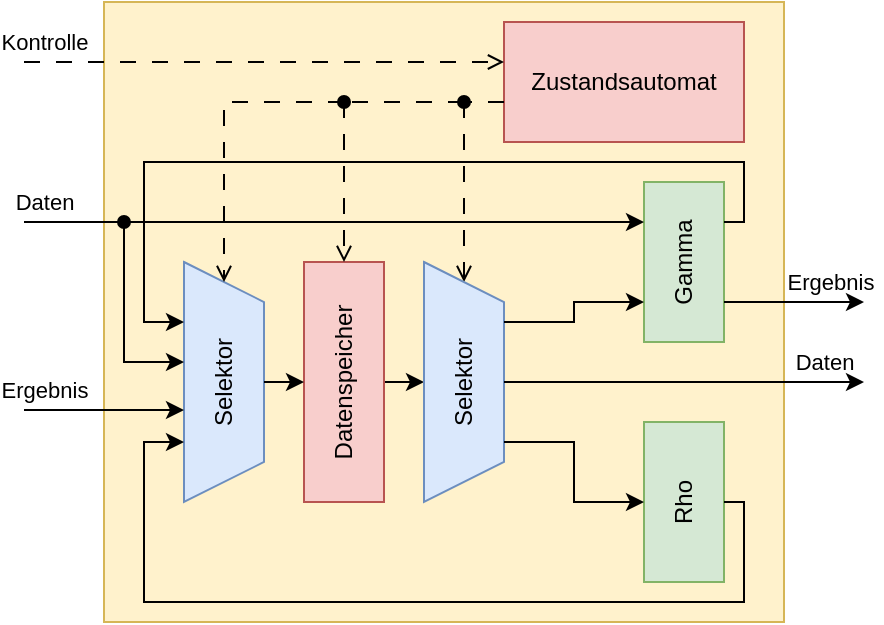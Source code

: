 <mxfile version="21.5.2" type="device">
  <diagram name="Page-1" id="16e2658f-23c8-b752-8be9-c03fbebb8bbe">
    <mxGraphModel dx="478" dy="258" grid="1" gridSize="10" guides="1" tooltips="1" connect="1" arrows="1" fold="1" page="1" pageScale="1" pageWidth="1100" pageHeight="850" background="none" math="0" shadow="0">
      <root>
        <mxCell id="0" />
        <mxCell id="1" parent="0" />
        <mxCell id="vBubRpKqPmv8FWI-1EZi-72" value="" style="rounded=0;whiteSpace=wrap;html=1;fillColor=#fff2cc;strokeColor=#d6b656;" vertex="1" parent="1">
          <mxGeometry x="250" y="120" width="340" height="310" as="geometry" />
        </mxCell>
        <mxCell id="vBubRpKqPmv8FWI-1EZi-27" value="" style="endArrow=classic;html=1;rounded=0;" edge="1" parent="1" source="vBubRpKqPmv8FWI-1EZi-22" target="vBubRpKqPmv8FWI-1EZi-24">
          <mxGeometry width="50" height="50" relative="1" as="geometry">
            <mxPoint x="230" y="350" as="sourcePoint" />
            <mxPoint x="280" y="300" as="targetPoint" />
          </mxGeometry>
        </mxCell>
        <mxCell id="vBubRpKqPmv8FWI-1EZi-29" value="" style="endArrow=open;html=1;rounded=0;dashed=1;dashPattern=8 8;endFill=0;" edge="1" parent="1" target="vBubRpKqPmv8FWI-1EZi-24">
          <mxGeometry width="50" height="50" relative="1" as="geometry">
            <mxPoint x="430" y="170" as="sourcePoint" />
            <mxPoint x="290" y="190" as="targetPoint" />
            <Array as="points">
              <mxPoint x="430" y="220" />
            </Array>
          </mxGeometry>
        </mxCell>
        <mxCell id="vBubRpKqPmv8FWI-1EZi-37" value="" style="group" vertex="1" connectable="0" parent="1">
          <mxGeometry x="350" y="250" width="40" height="120" as="geometry" />
        </mxCell>
        <mxCell id="vBubRpKqPmv8FWI-1EZi-22" value="" style="rounded=0;whiteSpace=wrap;html=1;fillColor=#f8cecc;strokeColor=#b85450;" vertex="1" parent="vBubRpKqPmv8FWI-1EZi-37">
          <mxGeometry width="40" height="120" as="geometry" />
        </mxCell>
        <mxCell id="vBubRpKqPmv8FWI-1EZi-23" value="&lt;div&gt;Datenspeicher&lt;/div&gt;" style="text;html=1;strokeColor=none;fillColor=none;align=center;verticalAlign=middle;whiteSpace=wrap;rounded=0;rotation=-90;" vertex="1" parent="vBubRpKqPmv8FWI-1EZi-37">
          <mxGeometry x="-10" y="45" width="60" height="30" as="geometry" />
        </mxCell>
        <mxCell id="vBubRpKqPmv8FWI-1EZi-38" value="" style="group" vertex="1" connectable="0" parent="1">
          <mxGeometry x="410" y="250" width="40" height="120" as="geometry" />
        </mxCell>
        <mxCell id="vBubRpKqPmv8FWI-1EZi-24" value="" style="shape=trapezoid;perimeter=trapezoidPerimeter;whiteSpace=wrap;html=1;fixedSize=1;rotation=90;fillColor=#dae8fc;strokeColor=#6c8ebf;" vertex="1" parent="vBubRpKqPmv8FWI-1EZi-38">
          <mxGeometry x="-40" y="40" width="120" height="40" as="geometry" />
        </mxCell>
        <mxCell id="vBubRpKqPmv8FWI-1EZi-28" value="&lt;div&gt;Selektor&lt;/div&gt;" style="text;html=1;strokeColor=none;fillColor=none;align=center;verticalAlign=middle;whiteSpace=wrap;rounded=0;rotation=-90;" vertex="1" parent="vBubRpKqPmv8FWI-1EZi-38">
          <mxGeometry x="-10" y="45" width="60" height="30" as="geometry" />
        </mxCell>
        <mxCell id="vBubRpKqPmv8FWI-1EZi-39" value="" style="group" vertex="1" connectable="0" parent="1">
          <mxGeometry x="450" y="130" width="120" height="60" as="geometry" />
        </mxCell>
        <mxCell id="vBubRpKqPmv8FWI-1EZi-25" value="" style="rounded=0;whiteSpace=wrap;html=1;fillColor=#f8cecc;strokeColor=#b85450;" vertex="1" parent="vBubRpKqPmv8FWI-1EZi-39">
          <mxGeometry width="120" height="60" as="geometry" />
        </mxCell>
        <mxCell id="vBubRpKqPmv8FWI-1EZi-26" value="Zustandsautomat" style="text;html=1;strokeColor=none;fillColor=none;align=center;verticalAlign=middle;whiteSpace=wrap;rounded=0;" vertex="1" parent="vBubRpKqPmv8FWI-1EZi-39">
          <mxGeometry x="30" y="15" width="60" height="30" as="geometry" />
        </mxCell>
        <mxCell id="vBubRpKqPmv8FWI-1EZi-40" value="" style="group" vertex="1" connectable="0" parent="1">
          <mxGeometry x="290" y="250" width="40" height="120" as="geometry" />
        </mxCell>
        <mxCell id="vBubRpKqPmv8FWI-1EZi-41" value="" style="shape=trapezoid;perimeter=trapezoidPerimeter;whiteSpace=wrap;html=1;fixedSize=1;rotation=90;fillColor=#dae8fc;strokeColor=#6c8ebf;" vertex="1" parent="vBubRpKqPmv8FWI-1EZi-40">
          <mxGeometry x="-40" y="40" width="120" height="40" as="geometry" />
        </mxCell>
        <mxCell id="vBubRpKqPmv8FWI-1EZi-42" value="&lt;div&gt;Selektor&lt;/div&gt;" style="text;html=1;strokeColor=none;fillColor=none;align=center;verticalAlign=middle;whiteSpace=wrap;rounded=0;rotation=-90;" vertex="1" parent="vBubRpKqPmv8FWI-1EZi-40">
          <mxGeometry x="-10" y="45" width="60" height="30" as="geometry" />
        </mxCell>
        <mxCell id="vBubRpKqPmv8FWI-1EZi-43" style="edgeStyle=orthogonalEdgeStyle;rounded=0;orthogonalLoop=1;jettySize=auto;html=1;exitX=0.5;exitY=0;exitDx=0;exitDy=0;entryX=0;entryY=0.5;entryDx=0;entryDy=0;" edge="1" parent="1" source="vBubRpKqPmv8FWI-1EZi-41" target="vBubRpKqPmv8FWI-1EZi-22">
          <mxGeometry relative="1" as="geometry" />
        </mxCell>
        <mxCell id="vBubRpKqPmv8FWI-1EZi-46" value="" style="group" vertex="1" connectable="0" parent="1">
          <mxGeometry x="520" y="210" width="40" height="80" as="geometry" />
        </mxCell>
        <mxCell id="vBubRpKqPmv8FWI-1EZi-44" value="" style="rounded=0;whiteSpace=wrap;html=1;fillColor=#d5e8d4;strokeColor=#82b366;" vertex="1" parent="vBubRpKqPmv8FWI-1EZi-46">
          <mxGeometry width="40" height="80" as="geometry" />
        </mxCell>
        <mxCell id="vBubRpKqPmv8FWI-1EZi-45" value="&lt;div&gt;Gamma&lt;/div&gt;" style="text;html=1;strokeColor=none;fillColor=none;align=center;verticalAlign=middle;whiteSpace=wrap;rounded=0;rotation=-90;" vertex="1" parent="vBubRpKqPmv8FWI-1EZi-46">
          <mxGeometry x="-10" y="25" width="60" height="30" as="geometry" />
        </mxCell>
        <mxCell id="vBubRpKqPmv8FWI-1EZi-47" value="" style="group" vertex="1" connectable="0" parent="1">
          <mxGeometry x="520" y="330" width="40" height="80" as="geometry" />
        </mxCell>
        <mxCell id="vBubRpKqPmv8FWI-1EZi-48" value="" style="rounded=0;whiteSpace=wrap;html=1;fillColor=#d5e8d4;strokeColor=#82b366;" vertex="1" parent="vBubRpKqPmv8FWI-1EZi-47">
          <mxGeometry width="40" height="80" as="geometry" />
        </mxCell>
        <mxCell id="vBubRpKqPmv8FWI-1EZi-49" value="&lt;div&gt;Rho&lt;/div&gt;" style="text;html=1;strokeColor=none;fillColor=none;align=center;verticalAlign=middle;whiteSpace=wrap;rounded=0;rotation=-90;" vertex="1" parent="vBubRpKqPmv8FWI-1EZi-47">
          <mxGeometry x="-10" y="25" width="60" height="30" as="geometry" />
        </mxCell>
        <mxCell id="vBubRpKqPmv8FWI-1EZi-50" style="edgeStyle=orthogonalEdgeStyle;rounded=0;orthogonalLoop=1;jettySize=auto;html=1;exitX=0.25;exitY=0;exitDx=0;exitDy=0;entryX=0;entryY=0.75;entryDx=0;entryDy=0;" edge="1" parent="1" source="vBubRpKqPmv8FWI-1EZi-24" target="vBubRpKqPmv8FWI-1EZi-44">
          <mxGeometry relative="1" as="geometry" />
        </mxCell>
        <mxCell id="vBubRpKqPmv8FWI-1EZi-51" style="edgeStyle=orthogonalEdgeStyle;rounded=0;orthogonalLoop=1;jettySize=auto;html=1;exitX=0.75;exitY=0;exitDx=0;exitDy=0;entryX=0;entryY=0.5;entryDx=0;entryDy=0;" edge="1" parent="1" source="vBubRpKqPmv8FWI-1EZi-24" target="vBubRpKqPmv8FWI-1EZi-48">
          <mxGeometry relative="1" as="geometry" />
        </mxCell>
        <mxCell id="vBubRpKqPmv8FWI-1EZi-55" style="edgeStyle=orthogonalEdgeStyle;rounded=0;orthogonalLoop=1;jettySize=auto;html=1;exitX=1;exitY=0.5;exitDx=0;exitDy=0;entryX=0.75;entryY=1;entryDx=0;entryDy=0;" edge="1" parent="1" source="vBubRpKqPmv8FWI-1EZi-48" target="vBubRpKqPmv8FWI-1EZi-41">
          <mxGeometry relative="1" as="geometry">
            <mxPoint x="260" y="450" as="targetPoint" />
            <Array as="points">
              <mxPoint x="570" y="370" />
              <mxPoint x="570" y="420" />
              <mxPoint x="270" y="420" />
              <mxPoint x="270" y="340" />
            </Array>
          </mxGeometry>
        </mxCell>
        <mxCell id="vBubRpKqPmv8FWI-1EZi-56" style="edgeStyle=orthogonalEdgeStyle;rounded=0;orthogonalLoop=1;jettySize=auto;html=1;exitX=1;exitY=0.25;exitDx=0;exitDy=0;entryX=0.25;entryY=1;entryDx=0;entryDy=0;" edge="1" parent="1" source="vBubRpKqPmv8FWI-1EZi-44" target="vBubRpKqPmv8FWI-1EZi-41">
          <mxGeometry relative="1" as="geometry">
            <Array as="points">
              <mxPoint x="570" y="230" />
              <mxPoint x="570" y="200" />
              <mxPoint x="270" y="200" />
              <mxPoint x="270" y="280" />
            </Array>
          </mxGeometry>
        </mxCell>
        <mxCell id="vBubRpKqPmv8FWI-1EZi-61" value="" style="endArrow=open;html=1;rounded=0;dashed=1;dashPattern=8 8;entryX=0;entryY=0.5;entryDx=0;entryDy=0;endFill=0;" edge="1" parent="1" target="vBubRpKqPmv8FWI-1EZi-41">
          <mxGeometry width="50" height="50" relative="1" as="geometry">
            <mxPoint x="370" y="170" as="sourcePoint" />
            <mxPoint x="220" y="190" as="targetPoint" />
            <Array as="points">
              <mxPoint x="310" y="170" />
            </Array>
          </mxGeometry>
        </mxCell>
        <mxCell id="vBubRpKqPmv8FWI-1EZi-64" value="" style="endArrow=open;html=1;rounded=0;dashed=1;dashPattern=8 8;entryX=0.5;entryY=0;entryDx=0;entryDy=0;endFill=0;" edge="1" parent="1" target="vBubRpKqPmv8FWI-1EZi-22">
          <mxGeometry width="50" height="50" relative="1" as="geometry">
            <mxPoint x="370" y="170" as="sourcePoint" />
            <mxPoint x="540" y="120" as="targetPoint" />
          </mxGeometry>
        </mxCell>
        <mxCell id="vBubRpKqPmv8FWI-1EZi-65" value="" style="endArrow=oval;html=1;rounded=0;dashed=1;dashPattern=8 8;endFill=1;" edge="1" parent="1">
          <mxGeometry width="50" height="50" relative="1" as="geometry">
            <mxPoint x="450" y="170" as="sourcePoint" />
            <mxPoint x="430" y="170" as="targetPoint" />
          </mxGeometry>
        </mxCell>
        <mxCell id="vBubRpKqPmv8FWI-1EZi-66" value="" style="endArrow=oval;html=1;rounded=0;dashed=1;dashPattern=8 8;endFill=1;" edge="1" parent="1">
          <mxGeometry width="50" height="50" relative="1" as="geometry">
            <mxPoint x="430" y="170" as="sourcePoint" />
            <mxPoint x="370" y="170" as="targetPoint" />
          </mxGeometry>
        </mxCell>
        <mxCell id="vBubRpKqPmv8FWI-1EZi-68" value="" style="endArrow=classic;html=1;rounded=0;entryX=0;entryY=0.25;entryDx=0;entryDy=0;startArrow=none;startFill=0;" edge="1" parent="1" target="vBubRpKqPmv8FWI-1EZi-44">
          <mxGeometry width="50" height="50" relative="1" as="geometry">
            <mxPoint x="210" y="230" as="sourcePoint" />
            <mxPoint x="220" y="250" as="targetPoint" />
            <Array as="points">
              <mxPoint x="260" y="230" />
            </Array>
          </mxGeometry>
        </mxCell>
        <mxCell id="vBubRpKqPmv8FWI-1EZi-75" value="Daten" style="edgeLabel;html=1;align=center;verticalAlign=middle;resizable=0;points=[];labelBackgroundColor=none;" vertex="1" connectable="0" parent="vBubRpKqPmv8FWI-1EZi-68">
          <mxGeometry x="-0.967" y="-1" relative="1" as="geometry">
            <mxPoint x="5" y="-11" as="offset" />
          </mxGeometry>
        </mxCell>
        <mxCell id="vBubRpKqPmv8FWI-1EZi-69" value="" style="endArrow=classic;html=1;rounded=0;" edge="1" parent="1">
          <mxGeometry width="50" height="50" relative="1" as="geometry">
            <mxPoint x="210" y="324" as="sourcePoint" />
            <mxPoint x="290" y="324" as="targetPoint" />
          </mxGeometry>
        </mxCell>
        <mxCell id="vBubRpKqPmv8FWI-1EZi-74" value="Ergebnis" style="edgeLabel;html=1;align=center;verticalAlign=middle;resizable=0;points=[];labelBackgroundColor=none;" vertex="1" connectable="0" parent="vBubRpKqPmv8FWI-1EZi-69">
          <mxGeometry x="-0.68" y="-1" relative="1" as="geometry">
            <mxPoint x="-3" y="-11" as="offset" />
          </mxGeometry>
        </mxCell>
        <mxCell id="vBubRpKqPmv8FWI-1EZi-70" value="" style="endArrow=open;html=1;rounded=0;dashed=1;dashPattern=8 8;endFill=0;" edge="1" parent="1">
          <mxGeometry width="50" height="50" relative="1" as="geometry">
            <mxPoint x="210" y="150" as="sourcePoint" />
            <mxPoint x="450" y="150" as="targetPoint" />
          </mxGeometry>
        </mxCell>
        <mxCell id="vBubRpKqPmv8FWI-1EZi-73" value="Kontrolle" style="edgeLabel;html=1;align=center;verticalAlign=middle;resizable=0;points=[];labelBackgroundColor=none;" vertex="1" connectable="0" parent="vBubRpKqPmv8FWI-1EZi-70">
          <mxGeometry x="-0.938" relative="1" as="geometry">
            <mxPoint x="2" y="-10" as="offset" />
          </mxGeometry>
        </mxCell>
        <mxCell id="vBubRpKqPmv8FWI-1EZi-76" value="" style="endArrow=classic;html=1;rounded=0;" edge="1" parent="1">
          <mxGeometry width="50" height="50" relative="1" as="geometry">
            <mxPoint x="450" y="310" as="sourcePoint" />
            <mxPoint x="630" y="310" as="targetPoint" />
          </mxGeometry>
        </mxCell>
        <mxCell id="vBubRpKqPmv8FWI-1EZi-78" value="Daten" style="edgeLabel;html=1;align=center;verticalAlign=middle;resizable=0;points=[];labelBackgroundColor=none;" vertex="1" connectable="0" parent="vBubRpKqPmv8FWI-1EZi-76">
          <mxGeometry x="0.808" y="1" relative="1" as="geometry">
            <mxPoint x="-3" y="-9" as="offset" />
          </mxGeometry>
        </mxCell>
        <mxCell id="vBubRpKqPmv8FWI-1EZi-77" value="" style="endArrow=classic;html=1;rounded=0;exitX=1;exitY=0.75;exitDx=0;exitDy=0;" edge="1" parent="1" source="vBubRpKqPmv8FWI-1EZi-44">
          <mxGeometry width="50" height="50" relative="1" as="geometry">
            <mxPoint x="650" y="260" as="sourcePoint" />
            <mxPoint x="630" y="270" as="targetPoint" />
          </mxGeometry>
        </mxCell>
        <mxCell id="vBubRpKqPmv8FWI-1EZi-79" value="Ergebnis" style="edgeLabel;html=1;align=center;verticalAlign=middle;resizable=0;points=[];labelBackgroundColor=none;" vertex="1" connectable="0" parent="vBubRpKqPmv8FWI-1EZi-77">
          <mxGeometry x="0.61" y="-1" relative="1" as="geometry">
            <mxPoint x="-4" y="-11" as="offset" />
          </mxGeometry>
        </mxCell>
        <mxCell id="vBubRpKqPmv8FWI-1EZi-80" value="" style="endArrow=classic;html=1;rounded=0;startArrow=oval;startFill=1;" edge="1" parent="1">
          <mxGeometry width="50" height="50" relative="1" as="geometry">
            <mxPoint x="260" y="230" as="sourcePoint" />
            <mxPoint x="290" y="300" as="targetPoint" />
            <Array as="points">
              <mxPoint x="260" y="300" />
            </Array>
          </mxGeometry>
        </mxCell>
      </root>
    </mxGraphModel>
  </diagram>
</mxfile>
